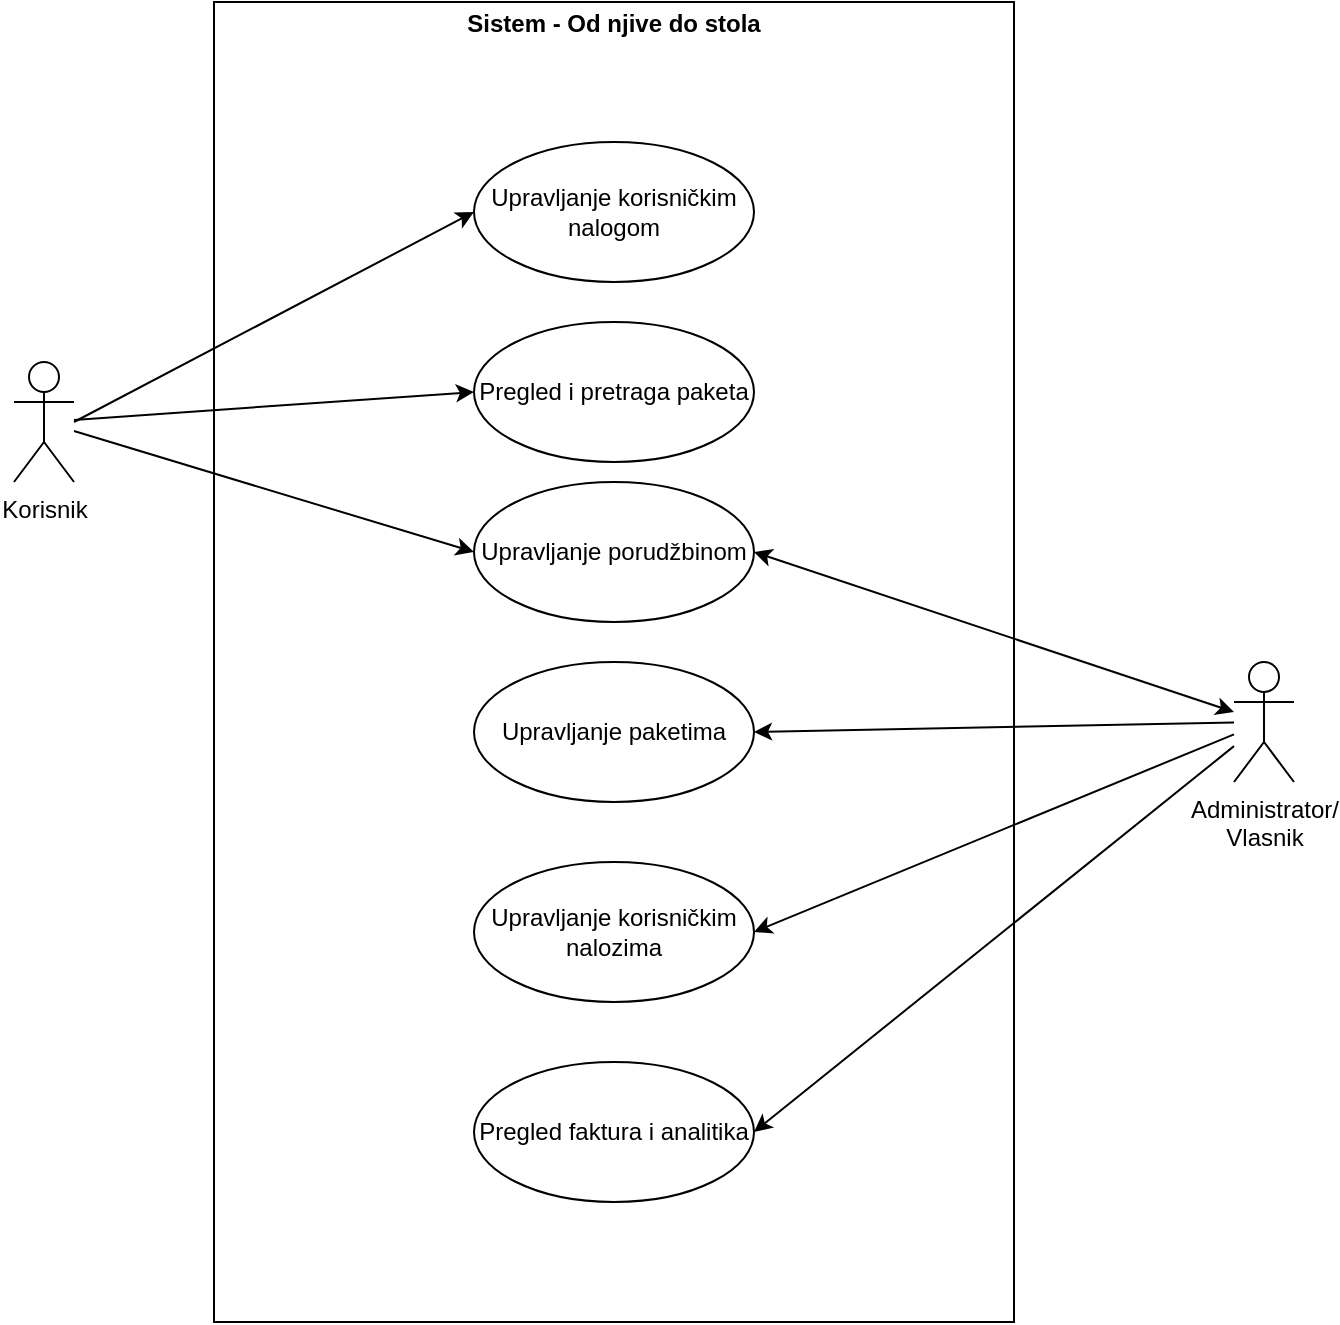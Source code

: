 <mxfile version="28.1.2">
  <diagram name="Page-1" id="nmRIiKBizn_gXXf3CR2B">
    <mxGraphModel dx="786" dy="516" grid="1" gridSize="10" guides="1" tooltips="1" connect="1" arrows="1" fold="1" page="1" pageScale="1" pageWidth="850" pageHeight="1100" math="0" shadow="0">
      <root>
        <mxCell id="0" />
        <mxCell id="1" parent="0" />
        <mxCell id="Uo5ACUNSAF9uJj39UNaE-1" value="Korisnik" style="shape=umlActor;verticalLabelPosition=bottom;verticalAlign=top;html=1;" parent="1" vertex="1">
          <mxGeometry x="60" y="290" width="30" height="60" as="geometry" />
        </mxCell>
        <mxCell id="Uo5ACUNSAF9uJj39UNaE-4" value="&lt;p style=&quot;margin:0px;margin-top:4px;text-align:center;&quot;&gt;&lt;b&gt;Sistem - Od njive do stola&lt;/b&gt;&lt;/p&gt;" style="verticalAlign=top;align=left;overflow=fill;html=1;whiteSpace=wrap;" parent="1" vertex="1">
          <mxGeometry x="160" y="110" width="400" height="660" as="geometry" />
        </mxCell>
        <mxCell id="Uo5ACUNSAF9uJj39UNaE-13" style="rounded=0;orthogonalLoop=1;jettySize=auto;html=1;entryX=0;entryY=0.5;entryDx=0;entryDy=0;" parent="1" source="Uo5ACUNSAF9uJj39UNaE-1" target="Uo5ACUNSAF9uJj39UNaE-12" edge="1">
          <mxGeometry relative="1" as="geometry" />
        </mxCell>
        <mxCell id="Uo5ACUNSAF9uJj39UNaE-11" style="rounded=0;orthogonalLoop=1;jettySize=auto;html=1;entryX=0;entryY=0.5;entryDx=0;entryDy=0;" parent="1" source="Uo5ACUNSAF9uJj39UNaE-1" target="Uo5ACUNSAF9uJj39UNaE-10" edge="1">
          <mxGeometry relative="1" as="geometry" />
        </mxCell>
        <mxCell id="Uo5ACUNSAF9uJj39UNaE-6" value="Upravljanje korisničkim nalogom" style="ellipse;whiteSpace=wrap;html=1;" parent="1" vertex="1">
          <mxGeometry x="290" y="180" width="140" height="70" as="geometry" />
        </mxCell>
        <mxCell id="Uo5ACUNSAF9uJj39UNaE-7" style="rounded=0;orthogonalLoop=1;jettySize=auto;html=1;entryX=0;entryY=0.5;entryDx=0;entryDy=0;" parent="1" target="Uo5ACUNSAF9uJj39UNaE-6" edge="1">
          <mxGeometry relative="1" as="geometry">
            <mxPoint x="90" y="320" as="sourcePoint" />
          </mxGeometry>
        </mxCell>
        <mxCell id="Uo5ACUNSAF9uJj39UNaE-10" value="Pregled i pretraga paketa" style="ellipse;whiteSpace=wrap;html=1;" parent="1" vertex="1">
          <mxGeometry x="290" y="270" width="140" height="70" as="geometry" />
        </mxCell>
        <mxCell id="Uo5ACUNSAF9uJj39UNaE-12" value="Upravljanje porudžbinom" style="ellipse;whiteSpace=wrap;html=1;" parent="1" vertex="1">
          <mxGeometry x="290" y="350" width="140" height="70" as="geometry" />
        </mxCell>
        <mxCell id="Uo5ACUNSAF9uJj39UNaE-17" style="rounded=0;orthogonalLoop=1;jettySize=auto;html=1;entryX=1;entryY=0.5;entryDx=0;entryDy=0;" parent="1" source="Uo5ACUNSAF9uJj39UNaE-14" target="Uo5ACUNSAF9uJj39UNaE-16" edge="1">
          <mxGeometry relative="1" as="geometry" />
        </mxCell>
        <mxCell id="Uo5ACUNSAF9uJj39UNaE-19" style="rounded=0;orthogonalLoop=1;jettySize=auto;html=1;entryX=1;entryY=0.5;entryDx=0;entryDy=0;" parent="1" source="Uo5ACUNSAF9uJj39UNaE-14" target="Uo5ACUNSAF9uJj39UNaE-18" edge="1">
          <mxGeometry relative="1" as="geometry" />
        </mxCell>
        <mxCell id="Uo5ACUNSAF9uJj39UNaE-21" style="rounded=0;orthogonalLoop=1;jettySize=auto;html=1;entryX=1;entryY=0.5;entryDx=0;entryDy=0;" parent="1" source="Uo5ACUNSAF9uJj39UNaE-14" target="Uo5ACUNSAF9uJj39UNaE-20" edge="1">
          <mxGeometry relative="1" as="geometry" />
        </mxCell>
        <mxCell id="Uo5ACUNSAF9uJj39UNaE-14" value="Administrator/&lt;div&gt;Vlasnik&lt;/div&gt;" style="shape=umlActor;verticalLabelPosition=bottom;verticalAlign=top;html=1;" parent="1" vertex="1">
          <mxGeometry x="670" y="440" width="30" height="60" as="geometry" />
        </mxCell>
        <mxCell id="Uo5ACUNSAF9uJj39UNaE-15" style="rounded=0;orthogonalLoop=1;jettySize=auto;html=1;entryX=1;entryY=0.5;entryDx=0;entryDy=0;startArrow=classic;startFill=1;" parent="1" source="Uo5ACUNSAF9uJj39UNaE-14" target="Uo5ACUNSAF9uJj39UNaE-12" edge="1">
          <mxGeometry relative="1" as="geometry" />
        </mxCell>
        <mxCell id="Uo5ACUNSAF9uJj39UNaE-16" value="Upravljanje paketima" style="ellipse;whiteSpace=wrap;html=1;" parent="1" vertex="1">
          <mxGeometry x="290" y="440" width="140" height="70" as="geometry" />
        </mxCell>
        <mxCell id="Uo5ACUNSAF9uJj39UNaE-18" value="Upravljanje korisničkim nalozima" style="ellipse;whiteSpace=wrap;html=1;" parent="1" vertex="1">
          <mxGeometry x="290" y="540" width="140" height="70" as="geometry" />
        </mxCell>
        <mxCell id="Uo5ACUNSAF9uJj39UNaE-20" value="Pregled faktura i analitika" style="ellipse;whiteSpace=wrap;html=1;" parent="1" vertex="1">
          <mxGeometry x="290" y="640" width="140" height="70" as="geometry" />
        </mxCell>
      </root>
    </mxGraphModel>
  </diagram>
</mxfile>
